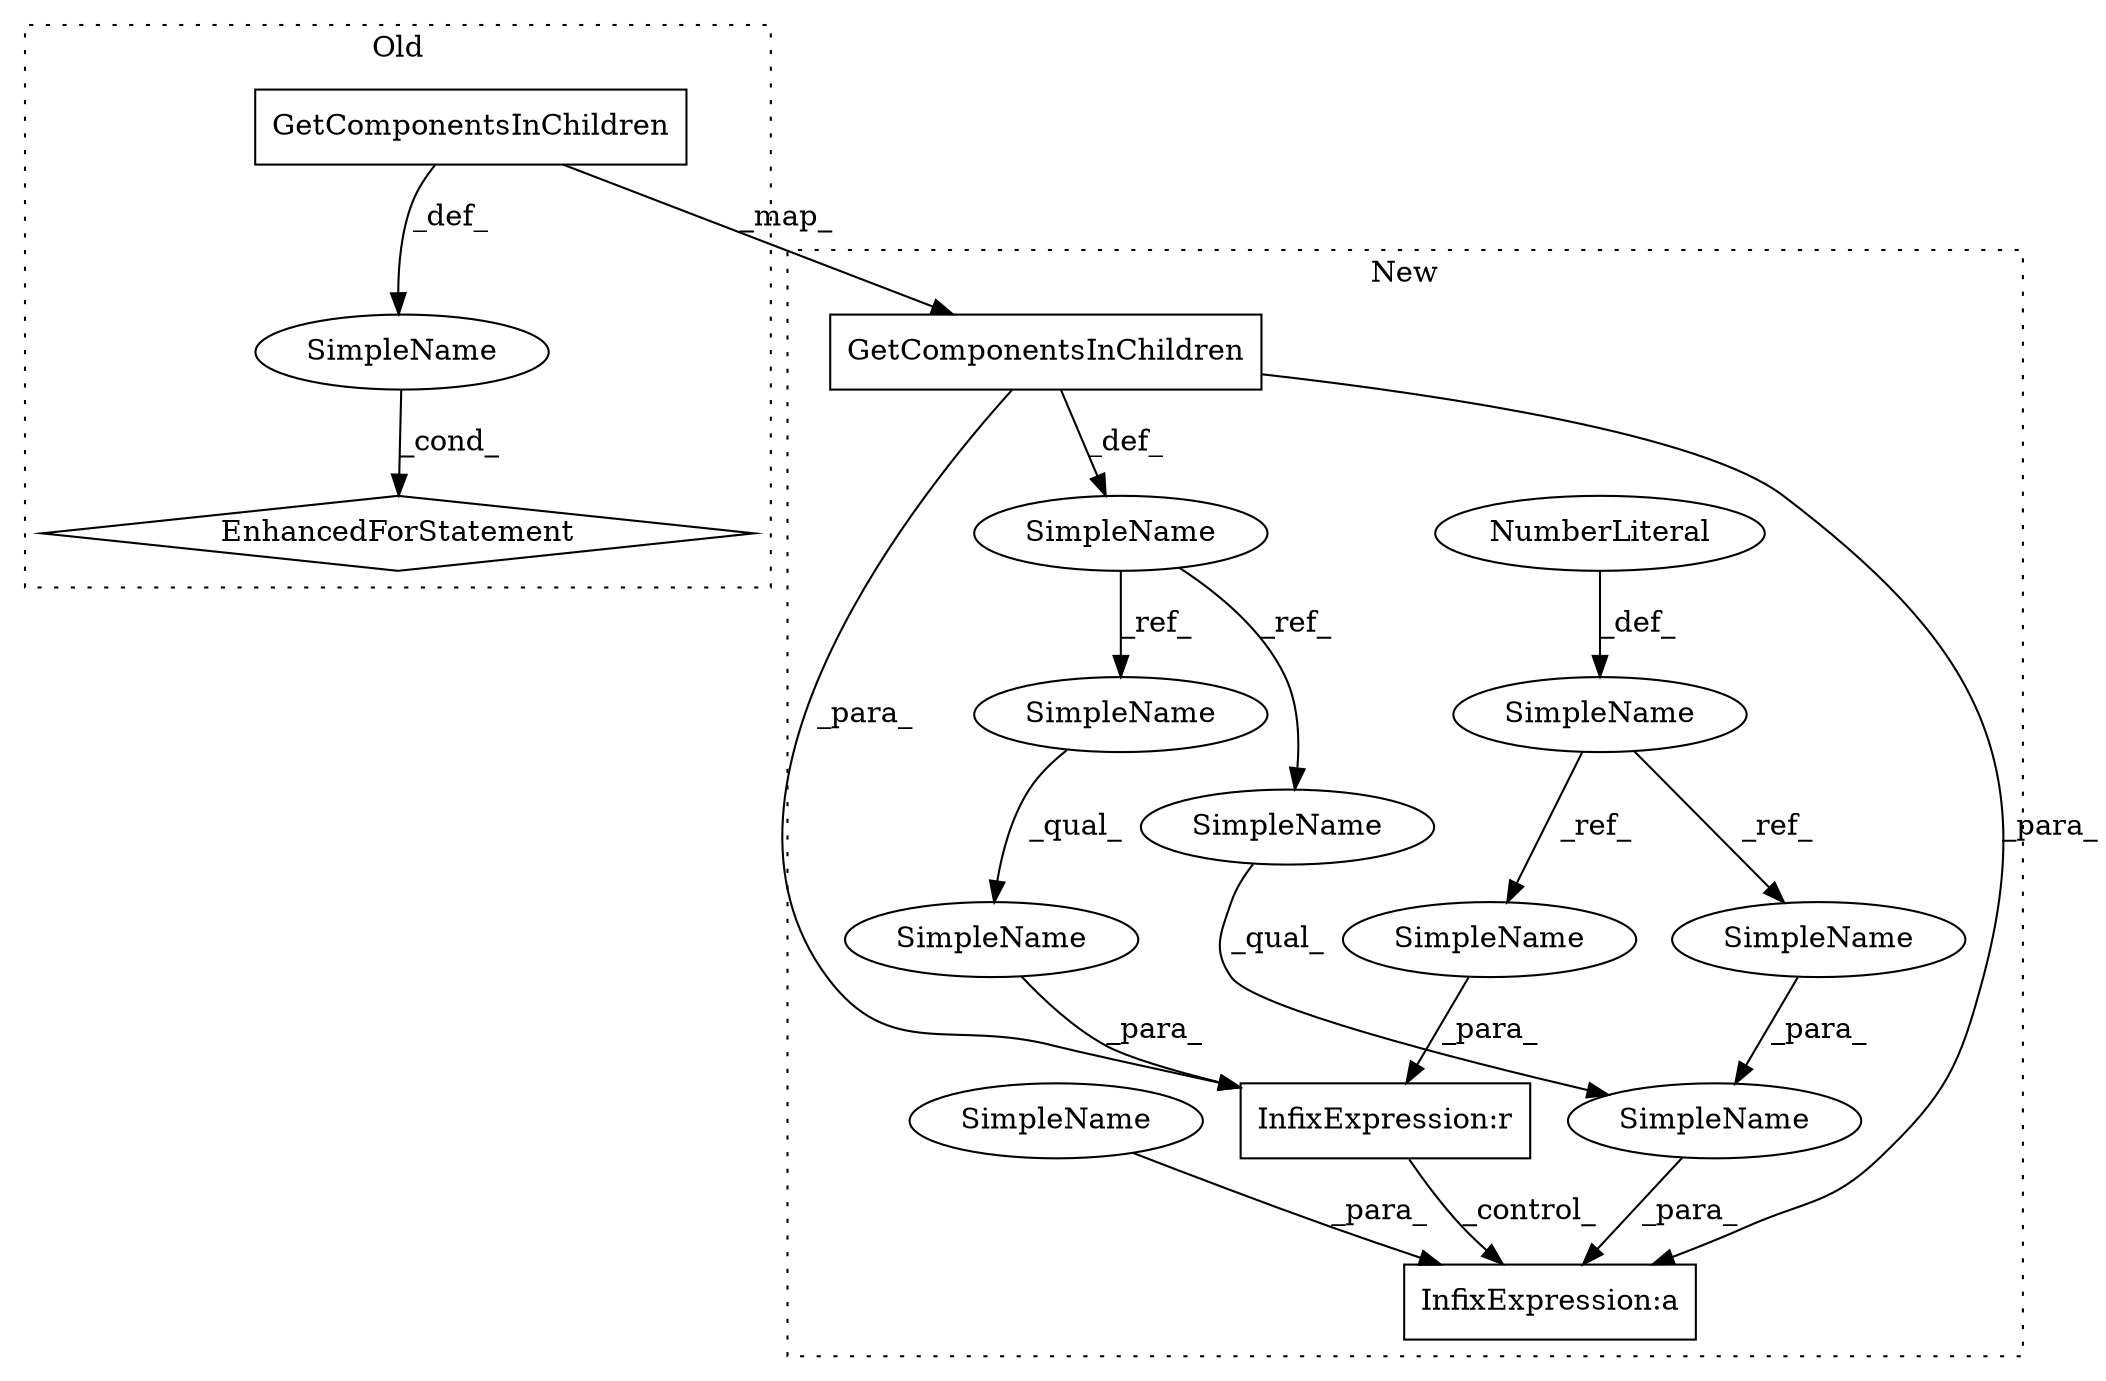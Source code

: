 digraph G {
subgraph cluster0 {
1 [label="GetComponentsInChildren" a="32" s="5634" l="35" shape="box"];
5 [label="SimpleName" a="42" s="5610" l="8" shape="ellipse"];
6 [label="EnhancedForStatement" a="70" s="5592,5669" l="-5593,14" shape="diamond"];
label = "Old";
style="dotted";
}
subgraph cluster1 {
2 [label="GetComponentsInChildren" a="32" s="5941" l="35" shape="box"];
3 [label="SimpleName" a="42" s="6010" l="22" shape="ellipse"];
4 [label="InfixExpression:r" a="27" s="6007" l="3" shape="box"];
7 [label="SimpleName" a="42" s="5911" l="15" shape="ellipse"];
8 [label="SimpleName" a="42" s="5999" l="1" shape="ellipse"];
9 [label="NumberLiteral" a="34" s="6003" l="1" shape="ellipse"];
10 [label="SimpleName" a="42" s="6125,6142" l="16,1" shape="ellipse"];
11 [label="InfixExpression:a" a="27" s="6143" l="1" shape="box"];
12 [label="SimpleName" a="42" s="6144" l="9" shape="ellipse"];
13 [label="SimpleName" a="42" s="6006" l="1" shape="ellipse"];
14 [label="SimpleName" a="42" s="6141" l="1" shape="ellipse"];
15 [label="SimpleName" a="42" s="6010" l="15" shape="ellipse"];
16 [label="SimpleName" a="42" s="6125" l="15" shape="ellipse"];
label = "New";
style="dotted";
}
1 -> 2 [label="_map_"];
1 -> 5 [label="_def_"];
2 -> 7 [label="_def_"];
2 -> 11 [label="_para_"];
2 -> 4 [label="_para_"];
3 -> 4 [label="_para_"];
4 -> 11 [label="_control_"];
5 -> 6 [label="_cond_"];
7 -> 16 [label="_ref_"];
7 -> 15 [label="_ref_"];
8 -> 13 [label="_ref_"];
8 -> 14 [label="_ref_"];
9 -> 8 [label="_def_"];
10 -> 11 [label="_para_"];
12 -> 11 [label="_para_"];
13 -> 4 [label="_para_"];
14 -> 10 [label="_para_"];
15 -> 3 [label="_qual_"];
16 -> 10 [label="_qual_"];
}